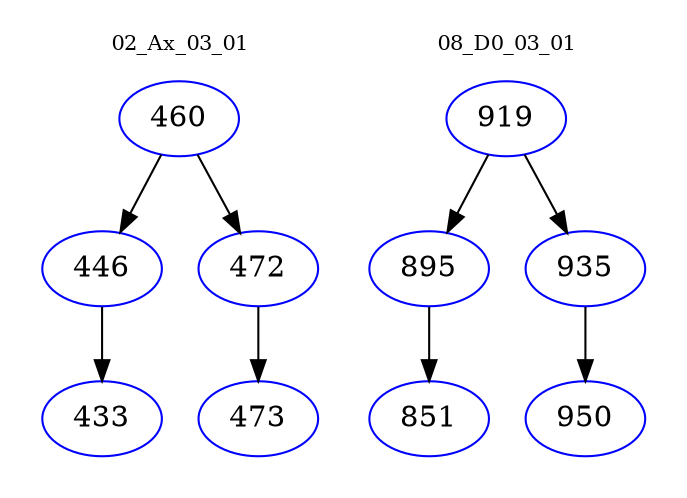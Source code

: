 digraph{
subgraph cluster_0 {
color = white
label = "02_Ax_03_01";
fontsize=10;
T0_460 [label="460", color="blue"]
T0_460 -> T0_446 [color="black"]
T0_446 [label="446", color="blue"]
T0_446 -> T0_433 [color="black"]
T0_433 [label="433", color="blue"]
T0_460 -> T0_472 [color="black"]
T0_472 [label="472", color="blue"]
T0_472 -> T0_473 [color="black"]
T0_473 [label="473", color="blue"]
}
subgraph cluster_1 {
color = white
label = "08_D0_03_01";
fontsize=10;
T1_919 [label="919", color="blue"]
T1_919 -> T1_895 [color="black"]
T1_895 [label="895", color="blue"]
T1_895 -> T1_851 [color="black"]
T1_851 [label="851", color="blue"]
T1_919 -> T1_935 [color="black"]
T1_935 [label="935", color="blue"]
T1_935 -> T1_950 [color="black"]
T1_950 [label="950", color="blue"]
}
}
